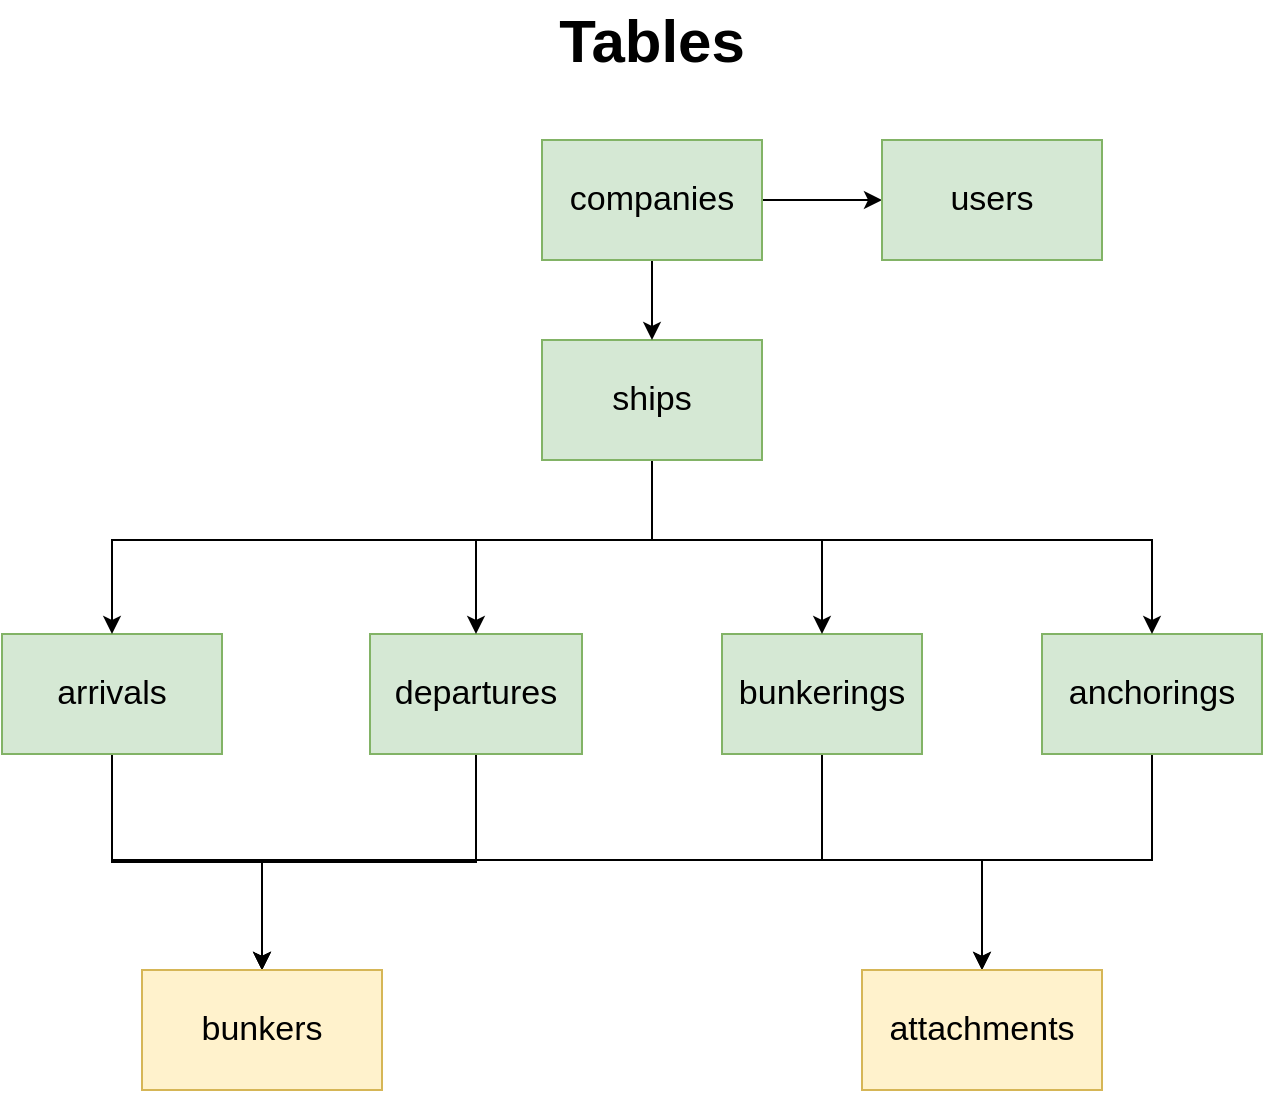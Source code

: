 <mxfile version="14.6.6" type="github" pages="4">
  <diagram id="DMX7ZR0cUQAZhBzKIlZs" name="Main Structure">
    <mxGraphModel dx="1426" dy="723" grid="1" gridSize="10" guides="1" tooltips="1" connect="1" arrows="1" fold="1" page="1" pageScale="1" pageWidth="827" pageHeight="1169" math="0" shadow="0">
      <root>
        <mxCell id="0" />
        <mxCell id="1" parent="0" />
        <mxCell id="1JxM3_afwxFaQtv4awE2-10" style="edgeStyle=orthogonalEdgeStyle;rounded=0;orthogonalLoop=1;jettySize=auto;html=1;fontSize=17;" parent="1" source="1JxM3_afwxFaQtv4awE2-1" target="1JxM3_afwxFaQtv4awE2-8" edge="1">
          <mxGeometry relative="1" as="geometry" />
        </mxCell>
        <mxCell id="1JxM3_afwxFaQtv4awE2-11" style="edgeStyle=orthogonalEdgeStyle;rounded=0;orthogonalLoop=1;jettySize=auto;html=1;fontSize=17;" parent="1" source="1JxM3_afwxFaQtv4awE2-1" target="1JxM3_afwxFaQtv4awE2-9" edge="1">
          <mxGeometry relative="1" as="geometry">
            <Array as="points">
              <mxPoint x="145" y="470" />
              <mxPoint x="580" y="470" />
            </Array>
          </mxGeometry>
        </mxCell>
        <mxCell id="1JxM3_afwxFaQtv4awE2-1" value="&lt;div style=&quot;font-size: 17px&quot;&gt;arrivals&lt;br style=&quot;font-size: 17px&quot;&gt;&lt;/div&gt;" style="rounded=0;whiteSpace=wrap;html=1;fontSize=17;fillColor=#d5e8d4;strokeColor=#82b366;" parent="1" vertex="1">
          <mxGeometry x="90" y="357" width="110" height="60" as="geometry" />
        </mxCell>
        <mxCell id="1JxM3_afwxFaQtv4awE2-2" value="Tables" style="text;html=1;strokeColor=none;fillColor=none;align=center;verticalAlign=middle;whiteSpace=wrap;rounded=0;fontSize=30;fontStyle=1" parent="1" vertex="1">
          <mxGeometry x="347" y="40" width="136" height="40" as="geometry" />
        </mxCell>
        <mxCell id="1JxM3_afwxFaQtv4awE2-12" style="edgeStyle=orthogonalEdgeStyle;rounded=0;orthogonalLoop=1;jettySize=auto;html=1;entryX=0.5;entryY=0;entryDx=0;entryDy=0;fontSize=17;" parent="1" source="1JxM3_afwxFaQtv4awE2-3" target="1JxM3_afwxFaQtv4awE2-8" edge="1">
          <mxGeometry relative="1" as="geometry">
            <Array as="points">
              <mxPoint x="327" y="471" />
              <mxPoint x="220" y="471" />
            </Array>
          </mxGeometry>
        </mxCell>
        <mxCell id="1JxM3_afwxFaQtv4awE2-3" value="departures" style="rounded=0;whiteSpace=wrap;html=1;fontSize=17;fillColor=#d5e8d4;strokeColor=#82b366;" parent="1" vertex="1">
          <mxGeometry x="274" y="357" width="106" height="60" as="geometry" />
        </mxCell>
        <mxCell id="1JxM3_afwxFaQtv4awE2-14" style="edgeStyle=orthogonalEdgeStyle;rounded=0;orthogonalLoop=1;jettySize=auto;html=1;entryX=0.5;entryY=0;entryDx=0;entryDy=0;fontSize=17;" parent="1" source="1JxM3_afwxFaQtv4awE2-4" target="1JxM3_afwxFaQtv4awE2-8" edge="1">
          <mxGeometry relative="1" as="geometry">
            <Array as="points">
              <mxPoint x="500" y="470" />
              <mxPoint x="220" y="470" />
            </Array>
          </mxGeometry>
        </mxCell>
        <mxCell id="1JxM3_afwxFaQtv4awE2-4" value="bunkerings" style="rounded=0;whiteSpace=wrap;html=1;fontSize=17;fillColor=#d5e8d4;strokeColor=#82b366;" parent="1" vertex="1">
          <mxGeometry x="450" y="357" width="100" height="60" as="geometry" />
        </mxCell>
        <mxCell id="1JxM3_afwxFaQtv4awE2-13" style="edgeStyle=orthogonalEdgeStyle;rounded=0;orthogonalLoop=1;jettySize=auto;html=1;entryX=0.5;entryY=0;entryDx=0;entryDy=0;fontSize=17;" parent="1" source="1JxM3_afwxFaQtv4awE2-6" target="1JxM3_afwxFaQtv4awE2-9" edge="1">
          <mxGeometry relative="1" as="geometry">
            <Array as="points">
              <mxPoint x="665" y="470" />
              <mxPoint x="580" y="470" />
            </Array>
          </mxGeometry>
        </mxCell>
        <mxCell id="1JxM3_afwxFaQtv4awE2-6" value="anchorings" style="rounded=0;whiteSpace=wrap;html=1;fontSize=17;fillColor=#d5e8d4;strokeColor=#82b366;" parent="1" vertex="1">
          <mxGeometry x="610" y="357" width="110" height="60" as="geometry" />
        </mxCell>
        <mxCell id="1JxM3_afwxFaQtv4awE2-8" value="bunkers" style="rounded=0;whiteSpace=wrap;html=1;fontSize=17;fillColor=#fff2cc;strokeColor=#d6b656;" parent="1" vertex="1">
          <mxGeometry x="160" y="525" width="120" height="60" as="geometry" />
        </mxCell>
        <mxCell id="1JxM3_afwxFaQtv4awE2-9" value="attachments" style="rounded=0;whiteSpace=wrap;html=1;fontSize=17;fillColor=#fff2cc;strokeColor=#d6b656;" parent="1" vertex="1">
          <mxGeometry x="520" y="525" width="120" height="60" as="geometry" />
        </mxCell>
        <mxCell id="1JxM3_afwxFaQtv4awE2-16" style="edgeStyle=orthogonalEdgeStyle;rounded=0;orthogonalLoop=1;jettySize=auto;html=1;fontSize=17;" parent="1" source="1JxM3_afwxFaQtv4awE2-15" target="1JxM3_afwxFaQtv4awE2-1" edge="1">
          <mxGeometry relative="1" as="geometry">
            <Array as="points">
              <mxPoint x="415" y="310" />
              <mxPoint x="145" y="310" />
            </Array>
          </mxGeometry>
        </mxCell>
        <mxCell id="1JxM3_afwxFaQtv4awE2-17" style="edgeStyle=orthogonalEdgeStyle;rounded=0;orthogonalLoop=1;jettySize=auto;html=1;entryX=0.5;entryY=0;entryDx=0;entryDy=0;fontSize=17;" parent="1" source="1JxM3_afwxFaQtv4awE2-15" target="1JxM3_afwxFaQtv4awE2-3" edge="1">
          <mxGeometry relative="1" as="geometry">
            <Array as="points">
              <mxPoint x="415" y="310" />
              <mxPoint x="327" y="310" />
            </Array>
          </mxGeometry>
        </mxCell>
        <mxCell id="1JxM3_afwxFaQtv4awE2-18" style="edgeStyle=orthogonalEdgeStyle;rounded=0;orthogonalLoop=1;jettySize=auto;html=1;entryX=0.5;entryY=0;entryDx=0;entryDy=0;fontSize=17;" parent="1" source="1JxM3_afwxFaQtv4awE2-15" target="1JxM3_afwxFaQtv4awE2-4" edge="1">
          <mxGeometry relative="1" as="geometry">
            <Array as="points">
              <mxPoint x="415" y="310" />
              <mxPoint x="500" y="310" />
            </Array>
          </mxGeometry>
        </mxCell>
        <mxCell id="1JxM3_afwxFaQtv4awE2-19" style="edgeStyle=orthogonalEdgeStyle;rounded=0;orthogonalLoop=1;jettySize=auto;html=1;fontSize=17;" parent="1" source="1JxM3_afwxFaQtv4awE2-15" target="1JxM3_afwxFaQtv4awE2-6" edge="1">
          <mxGeometry relative="1" as="geometry">
            <Array as="points">
              <mxPoint x="415" y="310" />
              <mxPoint x="665" y="310" />
            </Array>
          </mxGeometry>
        </mxCell>
        <mxCell id="1JxM3_afwxFaQtv4awE2-15" value="ships" style="rounded=0;whiteSpace=wrap;html=1;fontSize=17;fillColor=#d5e8d4;strokeColor=#82b366;" parent="1" vertex="1">
          <mxGeometry x="360" y="210" width="110" height="60" as="geometry" />
        </mxCell>
        <mxCell id="1JxM3_afwxFaQtv4awE2-21" style="edgeStyle=orthogonalEdgeStyle;rounded=0;orthogonalLoop=1;jettySize=auto;html=1;fontSize=17;" parent="1" source="1JxM3_afwxFaQtv4awE2-20" target="1JxM3_afwxFaQtv4awE2-15" edge="1">
          <mxGeometry relative="1" as="geometry" />
        </mxCell>
        <mxCell id="aixMK43TnW1yTUnJhg45-2" style="edgeStyle=orthogonalEdgeStyle;rounded=0;orthogonalLoop=1;jettySize=auto;html=1;fontSize=17;" edge="1" parent="1" source="1JxM3_afwxFaQtv4awE2-20">
          <mxGeometry relative="1" as="geometry">
            <mxPoint x="530" y="140" as="targetPoint" />
          </mxGeometry>
        </mxCell>
        <mxCell id="1JxM3_afwxFaQtv4awE2-20" value="companies" style="rounded=0;whiteSpace=wrap;html=1;fontSize=17;fillColor=#d5e8d4;strokeColor=#82b366;" parent="1" vertex="1">
          <mxGeometry x="360" y="110" width="110" height="60" as="geometry" />
        </mxCell>
        <mxCell id="aixMK43TnW1yTUnJhg45-1" value="users" style="rounded=0;whiteSpace=wrap;html=1;fontSize=17;fillColor=#d5e8d4;strokeColor=#82b366;" vertex="1" parent="1">
          <mxGeometry x="530" y="110" width="110" height="60" as="geometry" />
        </mxCell>
      </root>
    </mxGraphModel>
  </diagram>
  <diagram id="h-_Gat5gOPL5YRWuhoEs" name="company-ship">
    <mxGraphModel dx="1426" dy="723" grid="1" gridSize="10" guides="1" tooltips="1" connect="1" arrows="1" fold="1" page="1" pageScale="1" pageWidth="827" pageHeight="1169" math="0" shadow="0">
      <root>
        <mxCell id="soFKNbqGlVXvmwt6cqHq-0" />
        <mxCell id="soFKNbqGlVXvmwt6cqHq-1" parent="soFKNbqGlVXvmwt6cqHq-0" />
        <mxCell id="soFKNbqGlVXvmwt6cqHq-2" value="&lt;h1&gt;Company&lt;/h1&gt;&lt;p&gt;* id&lt;br&gt;&lt;/p&gt;&lt;p&gt;* name&lt;/p&gt;&lt;p&gt;* phone&lt;/p&gt;&lt;p&gt;* address&lt;/p&gt;&lt;p&gt;* users&lt;/p&gt;&lt;p&gt;&lt;br&gt;&lt;/p&gt;" style="text;html=1;strokeColor=#666666;fillColor=#f5f5f5;spacing=5;spacingTop=-20;whiteSpace=wrap;overflow=hidden;rounded=0;fontSize=17;fontColor=#333333;" vertex="1" parent="soFKNbqGlVXvmwt6cqHq-1">
          <mxGeometry x="294" y="60" width="240" height="310" as="geometry" />
        </mxCell>
        <mxCell id="soFKNbqGlVXvmwt6cqHq-3" value="&lt;h1&gt;Ship&lt;/h1&gt;&lt;p&gt;* id&lt;br&gt;&lt;/p&gt;&lt;p&gt;* name&lt;/p&gt;&lt;p&gt;* type&lt;br&gt;&lt;/p&gt;&lt;p&gt;* application (web / desktop)&lt;/p&gt;&lt;p&gt;* email&lt;/p&gt;&lt;p&gt;* password&lt;/p&gt;" style="text;html=1;strokeColor=#666666;fillColor=#f5f5f5;spacing=5;spacingTop=-20;whiteSpace=wrap;overflow=hidden;rounded=0;fontSize=17;fontColor=#333333;" vertex="1" parent="soFKNbqGlVXvmwt6cqHq-1">
          <mxGeometry x="60" y="410" width="240" height="310" as="geometry" />
        </mxCell>
        <mxCell id="soFKNbqGlVXvmwt6cqHq-4" value="&lt;h1&gt;User&lt;/h1&gt;&lt;p&gt;* id&lt;br&gt;&lt;/p&gt;&lt;p&gt;* name&lt;/p&gt;&lt;p&gt;* email&lt;/p&gt;&lt;p&gt;* password&lt;br&gt;&lt;/p&gt;&lt;p&gt;&lt;br&gt;&lt;/p&gt;" style="text;html=1;strokeColor=#666666;fillColor=#f5f5f5;spacing=5;spacingTop=-20;whiteSpace=wrap;overflow=hidden;rounded=0;fontSize=17;fontColor=#333333;" vertex="1" parent="soFKNbqGlVXvmwt6cqHq-1">
          <mxGeometry x="520" y="410" width="240" height="310" as="geometry" />
        </mxCell>
      </root>
    </mxGraphModel>
  </diagram>
  <diagram id="QQlsrM-vaduRlZdGIkvf" name="activities">
    <mxGraphModel dx="1426" dy="723" grid="1" gridSize="10" guides="1" tooltips="1" connect="1" arrows="1" fold="1" page="1" pageScale="1" pageWidth="827" pageHeight="1169" math="0" shadow="0">
      <root>
        <mxCell id="mC3ank6kKBZKsQofkNCX-0" />
        <mxCell id="mC3ank6kKBZKsQofkNCX-1" parent="mC3ank6kKBZKsQofkNCX-0" />
        <mxCell id="WZZ-W5W2s1zJSuo2I6eI-0" value="&lt;h1&gt;Arrivals&lt;/h1&gt;&lt;p&gt;* id&lt;/p&gt;&lt;p&gt;* ship_id&lt;br&gt;&lt;/p&gt;&lt;p&gt;* origin &amp;lt;PORT&amp;gt;&lt;br&gt;&lt;/p&gt;&lt;p&gt;* destination &amp;lt;PORT&amp;gt;&lt;/p&gt;&lt;p&gt;* date &amp;lt;Date&amp;gt;&lt;/p&gt;&lt;p&gt;* hasMany bunkers()&lt;br&gt;&lt;/p&gt;&lt;p&gt;* hasMany attachments()&lt;br&gt;&lt;/p&gt;" style="text;html=1;strokeColor=#666666;fillColor=#f5f5f5;spacing=5;spacingTop=-20;whiteSpace=wrap;overflow=hidden;rounded=0;fontSize=17;fontColor=#333333;verticalAlign=top;horizontal=1;" vertex="1" parent="mC3ank6kKBZKsQofkNCX-1">
          <mxGeometry x="116" y="30" width="240" height="330" as="geometry" />
        </mxCell>
        <mxCell id="WZZ-W5W2s1zJSuo2I6eI-1" value="&lt;h1&gt;Departures&lt;/h1&gt;&lt;p&gt;* id&lt;/p&gt;&lt;p&gt;* ship_id&lt;/p&gt;&lt;p&gt;* origin &amp;lt;PORT&amp;gt;&lt;/p&gt;&lt;p&gt;* destination &amp;lt;PORT&amp;gt;&lt;/p&gt;&lt;p&gt;* date &amp;lt;Date&amp;gt;&lt;/p&gt;&lt;p&gt;* hasMany bunkers()&lt;br&gt;&lt;/p&gt;&lt;p&gt;* hasMany attachments()&lt;br&gt;&lt;/p&gt;" style="text;html=1;strokeColor=#666666;fillColor=#f5f5f5;spacing=5;spacingTop=-20;whiteSpace=wrap;overflow=hidden;rounded=0;fontSize=17;fontColor=#333333;verticalAlign=top;horizontal=1;" vertex="1" parent="mC3ank6kKBZKsQofkNCX-1">
          <mxGeometry x="466" y="30" width="240" height="330" as="geometry" />
        </mxCell>
        <mxCell id="WZZ-W5W2s1zJSuo2I6eI-2" value="&lt;h1&gt;&lt;font style=&quot;font-size: 30px&quot;&gt;Bunkerings&lt;/font&gt;&lt;/h1&gt;&lt;p style=&quot;font-size: 16px&quot;&gt;&lt;font style=&quot;font-size: 16px&quot;&gt;* id&lt;/font&gt;&lt;/p&gt;&lt;p style=&quot;font-size: 16px&quot;&gt;&lt;font style=&quot;font-size: 16px&quot;&gt;* ship_id&lt;/font&gt;&lt;/p&gt;&lt;p style=&quot;font-size: 16px&quot;&gt;&lt;font style=&quot;font-size: 16px&quot;&gt;* type {bunker, bunker correction, debunker, ROB}&lt;br&gt;&lt;/font&gt;&lt;/p&gt;&lt;p style=&quot;font-size: 16px&quot;&gt;&lt;font style=&quot;font-size: 16px&quot;&gt;* port&lt;br&gt;&lt;/font&gt;&lt;/p&gt;&lt;p style=&quot;font-size: 16px&quot;&gt;&lt;font style=&quot;font-size: 16px&quot;&gt;* date &amp;lt;Date&amp;gt;&lt;/font&gt;&lt;/p&gt;&lt;p style=&quot;font-size: 16px&quot;&gt;&lt;font style=&quot;font-size: 16px&quot;&gt;* hasMany bunkers()&lt;br&gt;&lt;/font&gt;&lt;/p&gt;&lt;p style=&quot;font-size: 16px&quot;&gt;&lt;font style=&quot;font-size: 16px&quot;&gt;* hasMany attachments()&lt;/font&gt;&lt;br&gt;&lt;/p&gt;" style="text;html=1;strokeColor=#666666;fillColor=#f5f5f5;spacing=5;spacingTop=-33;whiteSpace=wrap;overflow=hidden;rounded=0;fontSize=17;fontColor=#333333;verticalAlign=top;horizontal=1;" vertex="1" parent="mC3ank6kKBZKsQofkNCX-1">
          <mxGeometry x="116" y="380" width="240" height="330" as="geometry" />
        </mxCell>
        <mxCell id="WZZ-W5W2s1zJSuo2I6eI-3" value="&lt;h1&gt;Anchorings&lt;/h1&gt;&lt;p&gt;* id&lt;/p&gt;&lt;p&gt;* ship_id&lt;/p&gt;&lt;p&gt;* start &amp;lt;Date&amp;gt;&lt;/p&gt;&lt;p&gt;* end &amp;lt;Date&amp;gt;&lt;/p&gt;" style="text;html=1;strokeColor=#666666;fillColor=#f5f5f5;spacing=5;spacingTop=-20;whiteSpace=wrap;overflow=hidden;rounded=0;fontSize=17;fontColor=#333333;verticalAlign=top;horizontal=1;" vertex="1" parent="mC3ank6kKBZKsQofkNCX-1">
          <mxGeometry x="466" y="380" width="240" height="330" as="geometry" />
        </mxCell>
      </root>
    </mxGraphModel>
  </diagram>
  <diagram id="YOP6TqiIqPZjjg1V6sur" name="bunkers">
    <mxGraphModel dx="1426" dy="723" grid="1" gridSize="10" guides="1" tooltips="1" connect="1" arrows="1" fold="1" page="1" pageScale="1" pageWidth="827" pageHeight="1169" math="0" shadow="0">
      <root>
        <mxCell id="c6fQHSJcCv1u1uCwsS57-0" />
        <mxCell id="c6fQHSJcCv1u1uCwsS57-1" parent="c6fQHSJcCv1u1uCwsS57-0" />
        <mxCell id="B313FvC47FbEjT_W9tFm-0" value="&lt;h1&gt;Bunkers&lt;br&gt;&lt;/h1&gt;&lt;p&gt;* id&lt;br&gt;&lt;/p&gt;&lt;p&gt;* name&lt;br&gt;&lt;/p&gt;&lt;p&gt;* amount&lt;br&gt;&lt;/p&gt;&lt;p&gt;&lt;br&gt;&lt;/p&gt;" style="text;html=1;strokeColor=#666666;fillColor=#f5f5f5;spacing=5;spacingTop=-20;whiteSpace=wrap;overflow=hidden;rounded=0;fontSize=17;fontColor=#333333;" vertex="1" parent="c6fQHSJcCv1u1uCwsS57-1">
          <mxGeometry x="320" y="110" width="240" height="330" as="geometry" />
        </mxCell>
      </root>
    </mxGraphModel>
  </diagram>
</mxfile>
